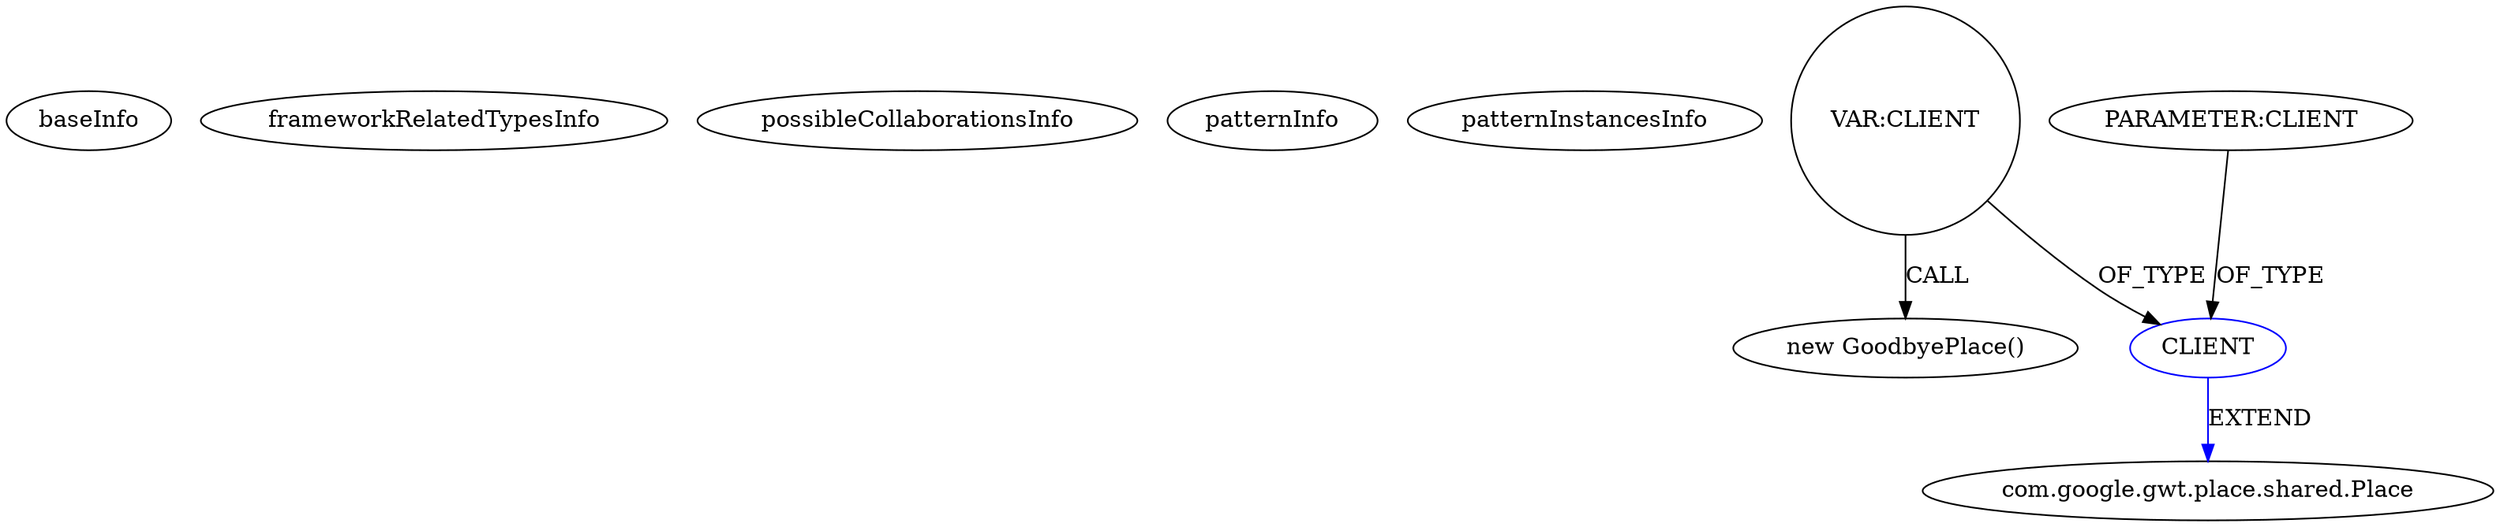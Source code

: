 digraph {
baseInfo[graphId=1836,category="pattern",isAnonymous=false,possibleRelation=false]
frameworkRelatedTypesInfo[]
possibleCollaborationsInfo[]
patternInfo[frequency=2.0,patternRootClient=null]
patternInstancesInfo[0="anozaki-GwtHelloMvpTest~/anozaki-GwtHelloMvpTest/GwtHelloMvpTest-master/src/main/java/com/hellomvp/client/place/GoodbyePlace.java~Tokenizer~673",1="carlos-aguayo-html5gwthistory~/carlos-aguayo-html5gwthistory/html5gwthistory-master/src/com/dreamskiale/client/GoodbyePlace.java~Tokenizer~1017"]
8[label="new GoodbyePlace()",vertexType="CONSTRUCTOR_CALL",isFrameworkType=false]
9[label="VAR:CLIENT",vertexType="VARIABLE_EXPRESION",isFrameworkType=false,shape=circle]
4[label="CLIENT",vertexType="REFERENCE_CLIENT_CLASS_DECLARATION",isFrameworkType=false,color=blue]
5[label="com.google.gwt.place.shared.Place",vertexType="FRAMEWORK_CLASS_TYPE",isFrameworkType=false]
3[label="PARAMETER:CLIENT",vertexType="PARAMETER_DECLARATION",isFrameworkType=false]
9->8[label="CALL"]
3->4[label="OF_TYPE"]
4->5[label="EXTEND",color=blue]
9->4[label="OF_TYPE"]
}

